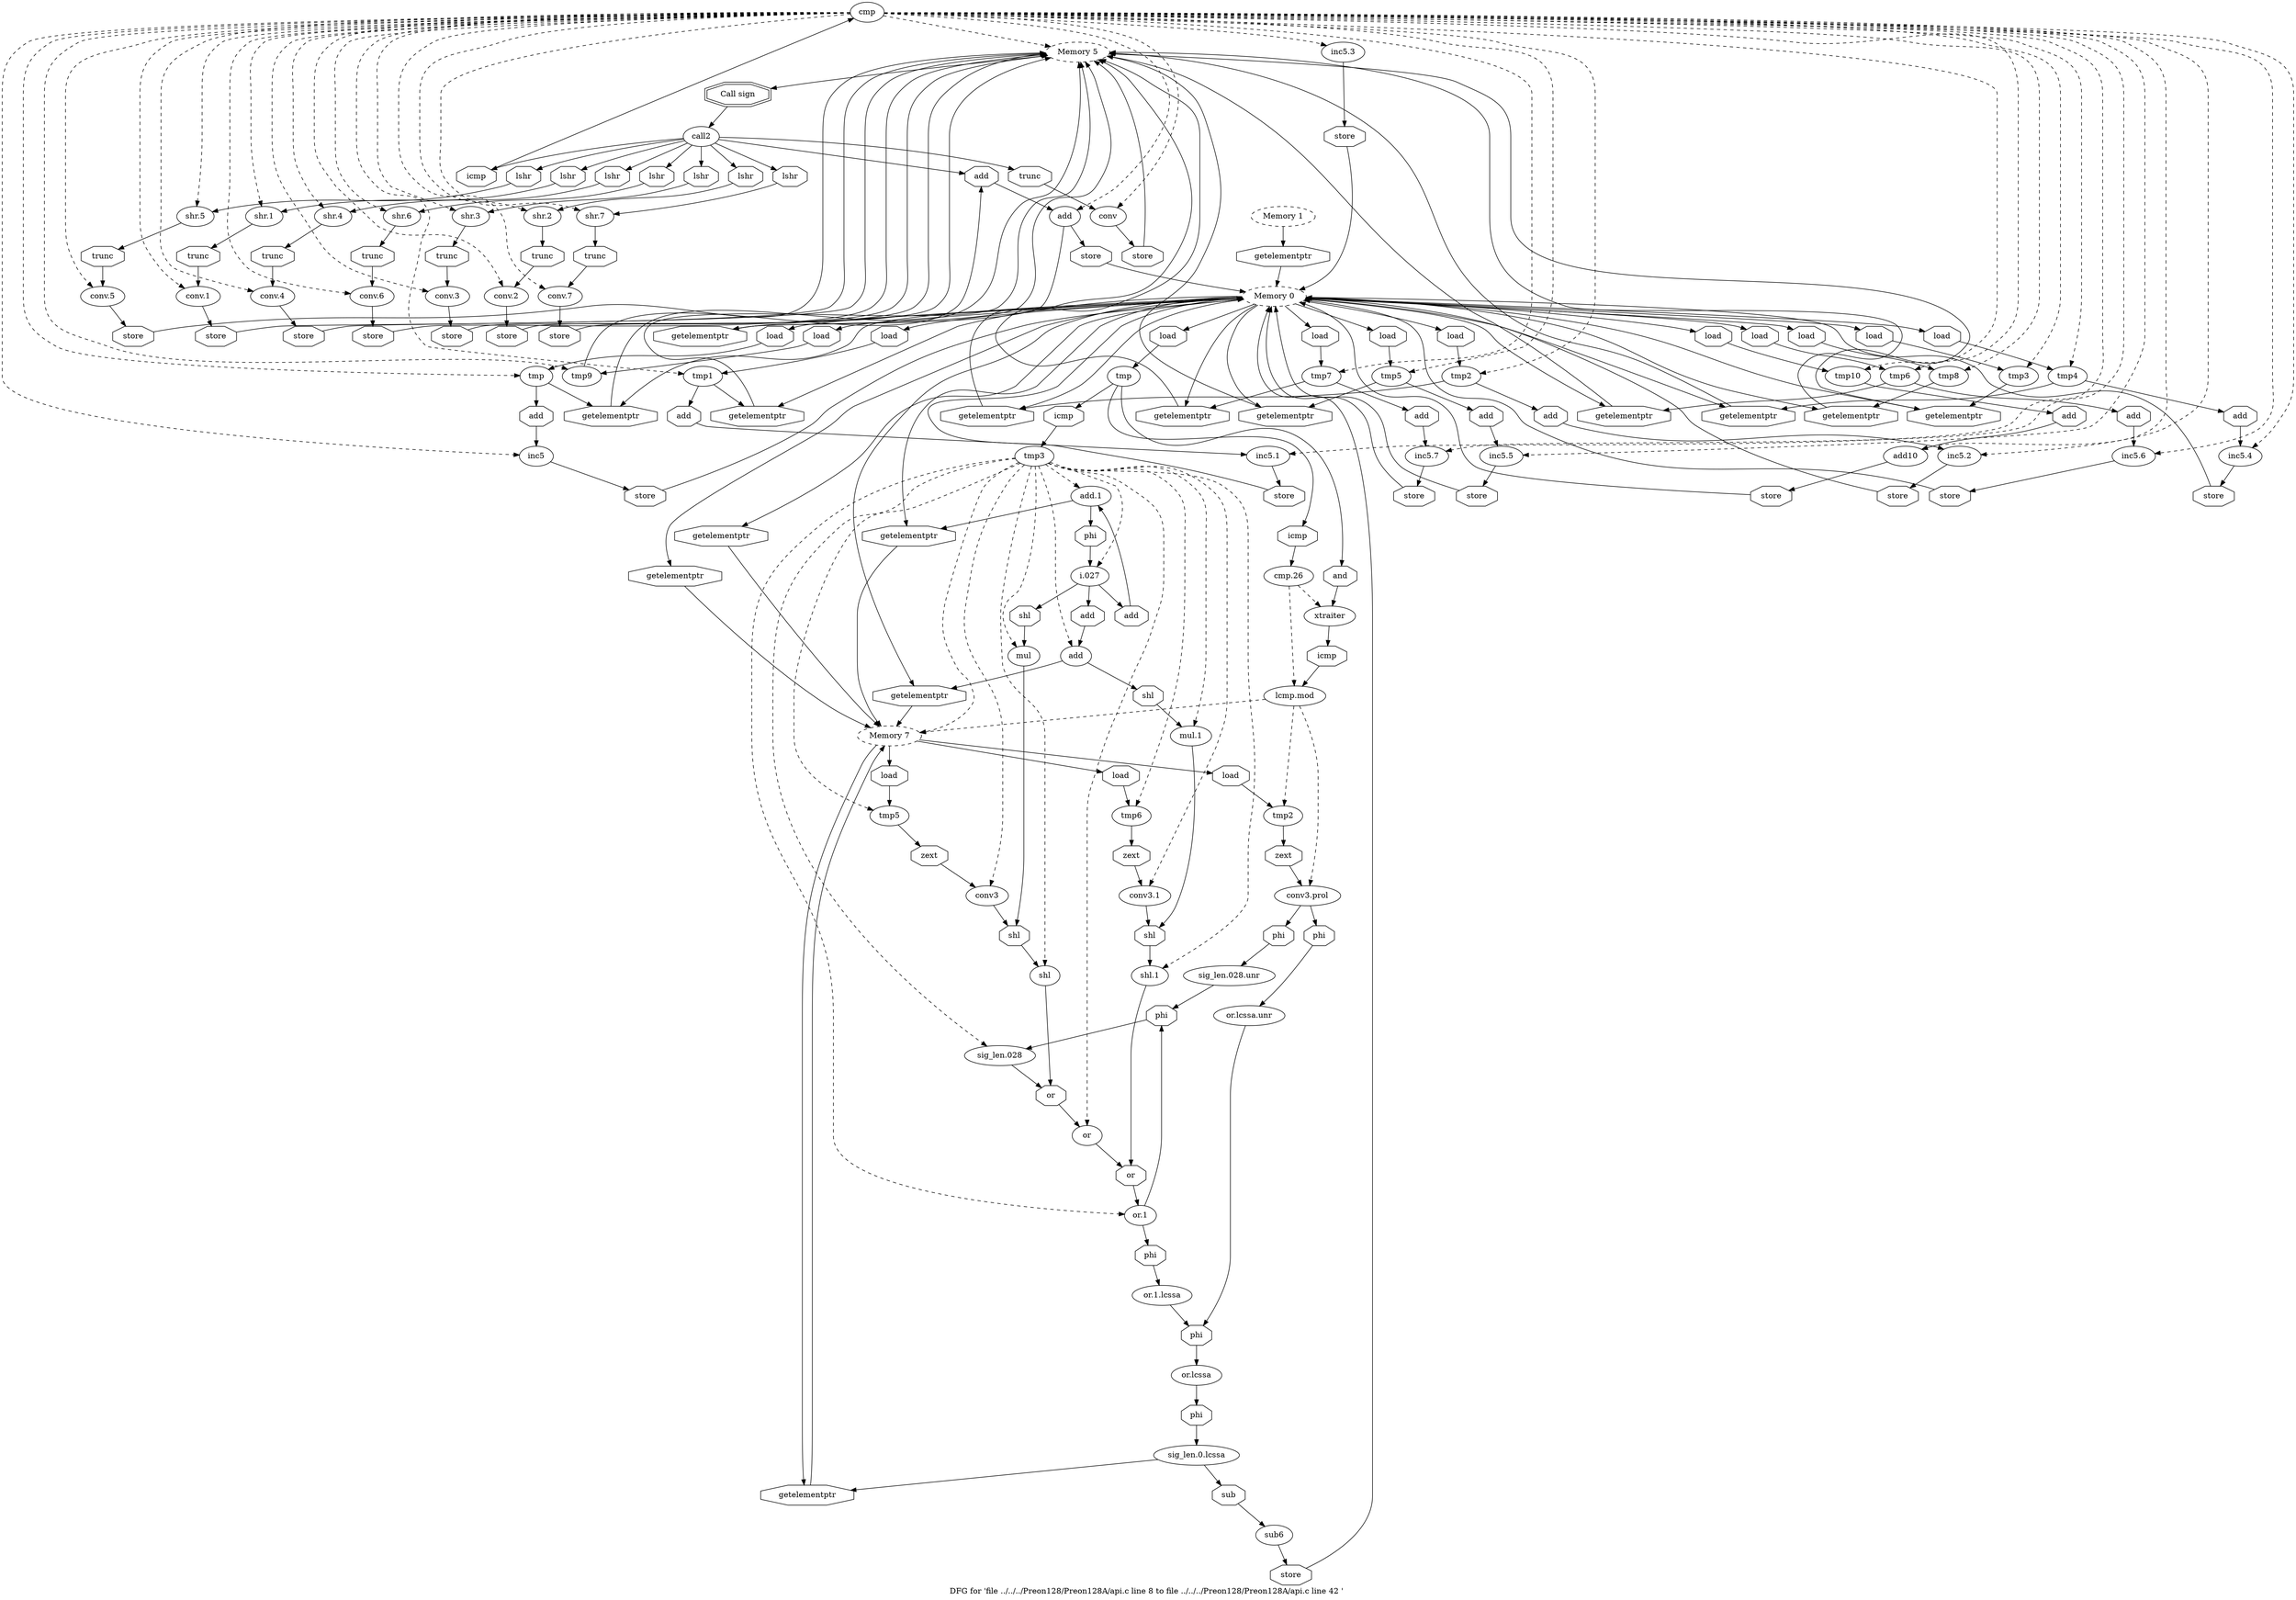 digraph "DFG for 'file ../../../Preon128/Preon128A/api.c line 8 to file ../../../Preon128/Preon128A/api.c line 42 '  "{
label="DFG for 'file ../../../Preon128/Preon128A/api.c line 8 to file ../../../Preon128/Preon128A/api.c line 42 ' ";
node_994[shape=ellipse,style=solid,label="cmp"]
node_991[shape=ellipse,style=dashed,label="Memory 5"]
"node_994"->"node_991" [style=dashed]
node_996[shape=ellipse,style=solid,label="conv"]
"node_994"->"node_996" [style=dashed]
node_1009[shape=ellipse,style=solid,label="tmp1"]
"node_994"->"node_1009" [style=dashed]
node_1093[shape=ellipse,style=solid,label="add10"]
"node_994"->"node_1093" [style=dashed]
node_1053[shape=ellipse,style=solid,label="tmp5"]
"node_994"->"node_1053" [style=dashed]
node_1055[shape=ellipse,style=solid,label="inc5.5"]
"node_994"->"node_1055" [style=dashed]
node_1005[shape=ellipse,style=solid,label="shr.1"]
"node_994"->"node_1005" [style=dashed]
node_1060[shape=ellipse,style=solid,label="shr.6"]
"node_994"->"node_1060" [style=dashed]
node_1018[shape=ellipse,style=solid,label="conv.2"]
"node_994"->"node_1018" [style=dashed]
node_1027[shape=ellipse,style=solid,label="shr.3"]
"node_994"->"node_1027" [style=dashed]
node_1007[shape=ellipse,style=solid,label="conv.1"]
"node_994"->"node_1007" [style=dashed]
node_1011[shape=ellipse,style=solid,label="inc5.1"]
"node_994"->"node_1011" [style=dashed]
node_1071[shape=ellipse,style=solid,label="shr.7"]
"node_994"->"node_1071" [style=dashed]
node_1032[shape=ellipse,style=solid,label="tmp3"]
"node_994"->"node_1032" [style=dashed]
node_1034[shape=ellipse,style=solid,label="inc5.3"]
"node_994"->"node_1034" [style=dashed]
node_998[shape=ellipse,style=solid,label="tmp"]
"node_994"->"node_998" [style=dashed]
node_1049[shape=ellipse,style=solid,label="shr.5"]
"node_994"->"node_1049" [style=dashed]
node_1051[shape=ellipse,style=solid,label="conv.5"]
"node_994"->"node_1051" [style=dashed]
node_1020[shape=ellipse,style=solid,label="tmp2"]
"node_994"->"node_1020" [style=dashed]
node_1000[shape=ellipse,style=solid,label="inc5"]
"node_994"->"node_1000" [style=dashed]
node_1082[shape=ellipse,style=solid,label="tmp8"]
"node_994"->"node_1082" [style=dashed]
node_1085[shape=ellipse,style=solid,label="tmp9"]
"node_994"->"node_1085" [style=dashed]
node_1022[shape=ellipse,style=solid,label="inc5.2"]
"node_994"->"node_1022" [style=dashed]
node_1038[shape=ellipse,style=solid,label="shr.4"]
"node_994"->"node_1038" [style=dashed]
node_1016[shape=ellipse,style=solid,label="shr.2"]
"node_994"->"node_1016" [style=dashed]
node_1062[shape=ellipse,style=solid,label="conv.6"]
"node_994"->"node_1062" [style=dashed]
node_1064[shape=ellipse,style=solid,label="tmp6"]
"node_994"->"node_1064" [style=dashed]
node_1066[shape=ellipse,style=solid,label="inc5.6"]
"node_994"->"node_1066" [style=dashed]
node_1029[shape=ellipse,style=solid,label="conv.3"]
"node_994"->"node_1029" [style=dashed]
node_1073[shape=ellipse,style=solid,label="conv.7"]
"node_994"->"node_1073" [style=dashed]
node_1075[shape=ellipse,style=solid,label="tmp7"]
"node_994"->"node_1075" [style=dashed]
node_1077[shape=ellipse,style=solid,label="inc5.7"]
"node_994"->"node_1077" [style=dashed]
node_1087[shape=ellipse,style=solid,label="add"]
"node_994"->"node_1087" [style=dashed]
node_1091[shape=ellipse,style=solid,label="tmp10"]
"node_994"->"node_1091" [style=dashed]
node_1044[shape=ellipse,style=solid,label="inc5.4"]
"node_994"->"node_1044" [style=dashed]
node_1040[shape=ellipse,style=solid,label="conv.4"]
"node_994"->"node_1040" [style=dashed]
node_1042[shape=ellipse,style=solid,label="tmp4"]
"node_994"->"node_1042" [style=dashed]
node_993[shape=doubleoctagon,style=solid,label="Call sign"]
node_992[shape=ellipse,style=solid,label="call2"]
"node_993"->"node_992"
node_1006[shape=octagon,style=solid,label="lshr"]
"node_992"->"node_1006"
node_1061[shape=octagon,style=solid,label="lshr"]
"node_992"->"node_1061"
node_1017[shape=octagon,style=solid,label="lshr"]
"node_992"->"node_1017"
node_995[shape=octagon,style=solid,label="icmp"]
"node_992"->"node_995"
node_1072[shape=octagon,style=solid,label="lshr"]
"node_992"->"node_1072"
node_997[shape=octagon,style=solid,label="trunc"]
"node_992"->"node_997"
node_1050[shape=octagon,style=solid,label="lshr"]
"node_992"->"node_1050"
node_1039[shape=octagon,style=solid,label="lshr"]
"node_992"->"node_1039"
node_1028[shape=octagon,style=solid,label="lshr"]
"node_992"->"node_1028"
node_1088[shape=octagon,style=solid,label="add"]
"node_992"->"node_1088"
"node_991"->"node_993"
node_990[shape=octagon,style=solid,label="getelementptr"]
node_989[shape=ellipse,style=dashed,label="Memory 0"]
"node_990"->"node_989"
node_1003[shape=octagon,style=solid,label="getelementptr"]
"node_989"->"node_1003"
node_1104[shape=octagon,style=solid,label="getelementptr"]
"node_989"->"node_1104"
node_1010[shape=octagon,style=solid,label="load"]
"node_989"->"node_1010"
node_1096[shape=octagon,style=solid,label="load"]
"node_989"->"node_1096"
node_1054[shape=octagon,style=solid,label="load"]
"node_989"->"node_1054"
node_1058[shape=octagon,style=solid,label="getelementptr"]
"node_989"->"node_1058"
node_1025[shape=octagon,style=solid,label="getelementptr"]
"node_989"->"node_1025"
node_1151[shape=octagon,style=solid,label="getelementptr"]
"node_989"->"node_1151"
node_1014[shape=octagon,style=solid,label="getelementptr"]
"node_989"->"node_1014"
node_1125[shape=octagon,style=solid,label="getelementptr"]
"node_989"->"node_1125"
node_1069[shape=octagon,style=solid,label="getelementptr"]
"node_989"->"node_1069"
node_1033[shape=octagon,style=solid,label="load"]
"node_989"->"node_1033"
node_999[shape=octagon,style=solid,label="load"]
"node_989"->"node_999"
node_1021[shape=octagon,style=solid,label="load"]
"node_989"->"node_1021"
node_1080[shape=octagon,style=solid,label="getelementptr"]
"node_989"->"node_1080"
node_1083[shape=octagon,style=solid,label="load"]
"node_989"->"node_1083"
node_1084[shape=octagon,style=solid,label="getelementptr"]
"node_989"->"node_1084"
node_1036[shape=octagon,style=solid,label="getelementptr"]
"node_989"->"node_1036"
node_1142[shape=octagon,style=solid,label="getelementptr"]
"node_989"->"node_1142"
node_1065[shape=octagon,style=solid,label="load"]
"node_989"->"node_1065"
node_1076[shape=octagon,style=solid,label="load"]
"node_989"->"node_1076"
node_1086[shape=octagon,style=solid,label="load"]
"node_989"->"node_1086"
node_1090[shape=octagon,style=solid,label="getelementptr"]
"node_989"->"node_1090"
node_1092[shape=octagon,style=solid,label="load"]
"node_989"->"node_1092"
node_1047[shape=octagon,style=solid,label="getelementptr"]
"node_989"->"node_1047"
node_1043[shape=octagon,style=solid,label="load"]
"node_989"->"node_1043"
node_988[shape=ellipse,style=dashed,label="Memory 1"]
"node_988"->"node_990"
"node_1003"->"node_991"
node_1004[shape=octagon,style=solid,label="store"]
"node_1004"->"node_991"
node_1101[shape=ellipse,style=solid,label="lcmp.mod"]
node_1103[shape=ellipse,style=dashed,label="Memory 7"]
"node_1101"->"node_1103" [style=dashed]
node_1105[shape=ellipse,style=solid,label="tmp2"]
"node_1101"->"node_1105" [style=dashed]
node_1107[shape=ellipse,style=solid,label="conv3.prol"]
"node_1101"->"node_1107" [style=dashed]
node_1102[shape=octagon,style=solid,label="icmp"]
"node_1102"->"node_1101"
node_1106[shape=octagon,style=solid,label="load"]
"node_1103"->"node_1106"
node_1155[shape=octagon,style=solid,label="getelementptr"]
"node_1103"->"node_1155"
node_1124[shape=octagon,style=solid,label="load"]
"node_1103"->"node_1124"
node_1141[shape=octagon,style=solid,label="load"]
"node_1103"->"node_1141"
"node_1104"->"node_1103"
node_1108[shape=octagon,style=solid,label="zext"]
"node_1105"->"node_1108"
"node_1106"->"node_1105"
node_1110[shape=octagon,style=solid,label="phi"]
"node_1107"->"node_1110"
node_1112[shape=octagon,style=solid,label="phi"]
"node_1107"->"node_1112"
"node_1108"->"node_1107"
"node_996"->"node_1004"
"node_1009"->"node_1014"
node_1012[shape=octagon,style=solid,label="add"]
"node_1009"->"node_1012"
"node_1010"->"node_1009"
node_1031[shape=octagon,style=solid,label="store"]
"node_1093"->"node_1031"
node_1094[shape=octagon,style=solid,label="add"]
"node_1094"->"node_1093"
node_1095[shape=ellipse,style=solid,label="tmp"]
node_1098[shape=octagon,style=solid,label="icmp"]
"node_1095"->"node_1098"
node_1100[shape=octagon,style=solid,label="and"]
"node_1095"->"node_1100"
node_1114[shape=octagon,style=solid,label="icmp"]
"node_1095"->"node_1114"
"node_1096"->"node_1095"
node_1097[shape=ellipse,style=solid,label="cmp.26"]
"node_1097"->"node_1101" [style=dashed]
node_1099[shape=ellipse,style=solid,label="xtraiter"]
"node_1097"->"node_1099" [style=dashed]
"node_1098"->"node_1097"
"node_1099"->"node_1102"
"node_1100"->"node_1099"
node_1127[shape=octagon,style=solid,label="add"]
node_1126[shape=ellipse,style=solid,label="add.1"]
"node_1127"->"node_1126"
node_1128[shape=ellipse,style=solid,label="i.027"]
"node_1128"->"node_1127"
node_1133[shape=octagon,style=solid,label="add"]
"node_1128"->"node_1133"
node_1144[shape=octagon,style=solid,label="shl"]
"node_1128"->"node_1144"
node_1129[shape=octagon,style=solid,label="phi"]
"node_1129"->"node_1128"
node_1130[shape=ellipse,style=solid,label="mul.1"]
node_1120[shape=octagon,style=solid,label="shl"]
"node_1130"->"node_1120"
node_1131[shape=octagon,style=solid,label="shl"]
"node_1131"->"node_1130"
node_1132[shape=ellipse,style=solid,label="add"]
"node_1132"->"node_1131"
"node_1132"->"node_1142"
"node_1133"->"node_1132"
node_1134[shape=ellipse,style=solid,label="or"]
node_1118[shape=octagon,style=solid,label="or"]
"node_1134"->"node_1118"
node_1135[shape=octagon,style=solid,label="or"]
"node_1135"->"node_1134"
node_1136[shape=ellipse,style=solid,label="shl"]
"node_1136"->"node_1135"
node_1109[shape=ellipse,style=solid,label="or.lcssa.unr"]
node_1148[shape=octagon,style=solid,label="phi"]
"node_1109"->"node_1148"
"node_1110"->"node_1109"
node_1111[shape=ellipse,style=solid,label="sig_len.028.unr"]
node_1146[shape=octagon,style=solid,label="phi"]
"node_1111"->"node_1146"
"node_1112"->"node_1111"
node_1113[shape=ellipse,style=solid,label="tmp3"]
"node_1113"->"node_1103" [style=dashed]
"node_1113"->"node_1128" [style=dashed]
"node_1113"->"node_1130" [style=dashed]
"node_1113"->"node_1132" [style=dashed]
"node_1113"->"node_1134" [style=dashed]
"node_1113"->"node_1136" [style=dashed]
node_1117[shape=ellipse,style=solid,label="or.1"]
"node_1113"->"node_1117" [style=dashed]
node_1119[shape=ellipse,style=solid,label="shl.1"]
"node_1113"->"node_1119" [style=dashed]
node_1121[shape=ellipse,style=solid,label="conv3.1"]
"node_1113"->"node_1121" [style=dashed]
node_1123[shape=ellipse,style=solid,label="tmp6"]
"node_1113"->"node_1123" [style=dashed]
"node_1113"->"node_1126" [style=dashed]
node_1138[shape=ellipse,style=solid,label="conv3"]
"node_1113"->"node_1138" [style=dashed]
node_1140[shape=ellipse,style=solid,label="tmp5"]
"node_1113"->"node_1140" [style=dashed]
node_1143[shape=ellipse,style=solid,label="mul"]
"node_1113"->"node_1143" [style=dashed]
node_1145[shape=ellipse,style=solid,label="sig_len.028"]
"node_1113"->"node_1145" [style=dashed]
"node_1114"->"node_1113"
node_1115[shape=ellipse,style=solid,label="or.1.lcssa"]
"node_1115"->"node_1148"
node_1116[shape=octagon,style=solid,label="phi"]
"node_1116"->"node_1115"
node_1052[shape=octagon,style=solid,label="trunc"]
"node_1052"->"node_1051"
node_1056[shape=octagon,style=solid,label="add"]
"node_1053"->"node_1056"
"node_1053"->"node_1058"
"node_1054"->"node_1053"
node_1057[shape=octagon,style=solid,label="store"]
"node_1055"->"node_1057"
"node_1056"->"node_1055"
node_1008[shape=octagon,style=solid,label="trunc"]
"node_1005"->"node_1008"
"node_1006"->"node_1005"
"node_1057"->"node_989"
"node_1058"->"node_991"
node_1059[shape=octagon,style=solid,label="store"]
"node_1059"->"node_991"
node_1063[shape=octagon,style=solid,label="trunc"]
"node_1060"->"node_1063"
"node_1061"->"node_1060"
"node_1017"->"node_1016"
node_1026[shape=octagon,style=solid,label="store"]
"node_1018"->"node_1026"
"node_1025"->"node_991"
"node_1026"->"node_991"
node_1030[shape=octagon,style=solid,label="trunc"]
"node_1027"->"node_1030"
node_1149[shape=ellipse,style=solid,label="sig_len.0.lcssa"]
node_1153[shape=octagon,style=solid,label="sub"]
"node_1149"->"node_1153"
"node_1149"->"node_1155"
node_1150[shape=octagon,style=solid,label="phi"]
"node_1150"->"node_1149"
"node_1151"->"node_1103"
node_1152[shape=ellipse,style=solid,label="sub6"]
node_1154[shape=octagon,style=solid,label="store"]
"node_1152"->"node_1154"
"node_1153"->"node_1152"
"node_1154"->"node_989"
"node_1155"->"node_1103"
node_1015[shape=octagon,style=solid,label="store"]
"node_1007"->"node_1015"
"node_1008"->"node_1007"
node_1013[shape=octagon,style=solid,label="store"]
"node_1013"->"node_989"
"node_1014"->"node_991"
"node_1011"->"node_1013"
"node_1012"->"node_1011"
node_1001[shape=octagon,style=solid,label="add"]
"node_1001"->"node_1000"
node_1002[shape=octagon,style=solid,label="store"]
"node_1002"->"node_989"
"node_995"->"node_994"
"node_1117"->"node_1116"
"node_1117"->"node_1146"
"node_1118"->"node_1117"
"node_1119"->"node_1118"
"node_1120"->"node_1119"
"node_1121"->"node_1120"
node_1122[shape=octagon,style=solid,label="zext"]
"node_1122"->"node_1121"
"node_1123"->"node_1122"
"node_1124"->"node_1123"
"node_1125"->"node_1103"
"node_1126"->"node_1129"
"node_1126"->"node_1125"
node_1067[shape=octagon,style=solid,label="add"]
"node_1067"->"node_1066"
node_1068[shape=octagon,style=solid,label="store"]
"node_1068"->"node_989"
"node_1069"->"node_991"
node_1070[shape=octagon,style=solid,label="store"]
"node_1070"->"node_991"
node_1074[shape=octagon,style=solid,label="trunc"]
"node_1071"->"node_1074"
"node_1072"->"node_1071"
"node_1032"->"node_1036"
"node_1033"->"node_1032"
node_1035[shape=octagon,style=solid,label="store"]
"node_1034"->"node_1035"
"node_1035"->"node_989"
"node_998"->"node_1003"
"node_998"->"node_1001"
"node_997"->"node_996"
node_1048[shape=octagon,style=solid,label="store"]
"node_1048"->"node_991"
"node_1049"->"node_1052"
"node_1050"->"node_1049"
"node_1051"->"node_1059"
"node_999"->"node_998"
node_1019[shape=octagon,style=solid,label="trunc"]
"node_1019"->"node_1018"
"node_1020"->"node_1025"
node_1023[shape=octagon,style=solid,label="add"]
"node_1020"->"node_1023"
"node_1021"->"node_1020"
"node_1000"->"node_1002"
node_1079[shape=octagon,style=solid,label="store"]
"node_1079"->"node_989"
"node_1080"->"node_991"
node_1081[shape=octagon,style=solid,label="store"]
"node_1081"->"node_991"
"node_1082"->"node_1084"
"node_1083"->"node_1082"
"node_1084"->"node_991"
"node_1085"->"node_1088"
node_1024[shape=octagon,style=solid,label="store"]
"node_1022"->"node_1024"
"node_1023"->"node_1022"
"node_1024"->"node_989"
"node_1036"->"node_991"
node_1037[shape=octagon,style=solid,label="store"]
"node_1037"->"node_991"
node_1041[shape=octagon,style=solid,label="trunc"]
"node_1038"->"node_1041"
"node_1039"->"node_1038"
node_1137[shape=octagon,style=solid,label="shl"]
"node_1137"->"node_1136"
"node_1138"->"node_1137"
node_1139[shape=octagon,style=solid,label="zext"]
"node_1139"->"node_1138"
"node_1140"->"node_1139"
"node_1141"->"node_1140"
"node_1142"->"node_1103"
"node_1143"->"node_1137"
"node_1144"->"node_1143"
"node_1145"->"node_1135"
"node_1146"->"node_1145"
node_1147[shape=ellipse,style=solid,label="or.lcssa"]
"node_1147"->"node_1150"
"node_1148"->"node_1147"
"node_1015"->"node_991"
"node_1016"->"node_1019"
"node_1062"->"node_1070"
"node_1063"->"node_1062"
"node_1064"->"node_1067"
"node_1064"->"node_1069"
"node_1065"->"node_1064"
"node_1066"->"node_1068"
"node_1028"->"node_1027"
"node_1029"->"node_1037"
"node_1030"->"node_1029"
"node_1031"->"node_989"
"node_1073"->"node_1081"
"node_1074"->"node_1073"
"node_1075"->"node_1080"
node_1078[shape=octagon,style=solid,label="add"]
"node_1075"->"node_1078"
"node_1076"->"node_1075"
"node_1077"->"node_1079"
"node_1078"->"node_1077"
"node_1086"->"node_1085"
node_1089[shape=octagon,style=solid,label="store"]
"node_1087"->"node_1089"
"node_1087"->"node_1090"
"node_1088"->"node_1087"
"node_1089"->"node_989"
"node_1090"->"node_991"
"node_1091"->"node_1094"
"node_1092"->"node_1091"
node_1046[shape=octagon,style=solid,label="store"]
"node_1044"->"node_1046"
node_1045[shape=octagon,style=solid,label="add"]
"node_1045"->"node_1044"
"node_1046"->"node_989"
"node_1047"->"node_991"
"node_1040"->"node_1048"
"node_1041"->"node_1040"
"node_1042"->"node_1045"
"node_1042"->"node_1047"
"node_1043"->"node_1042"
}

